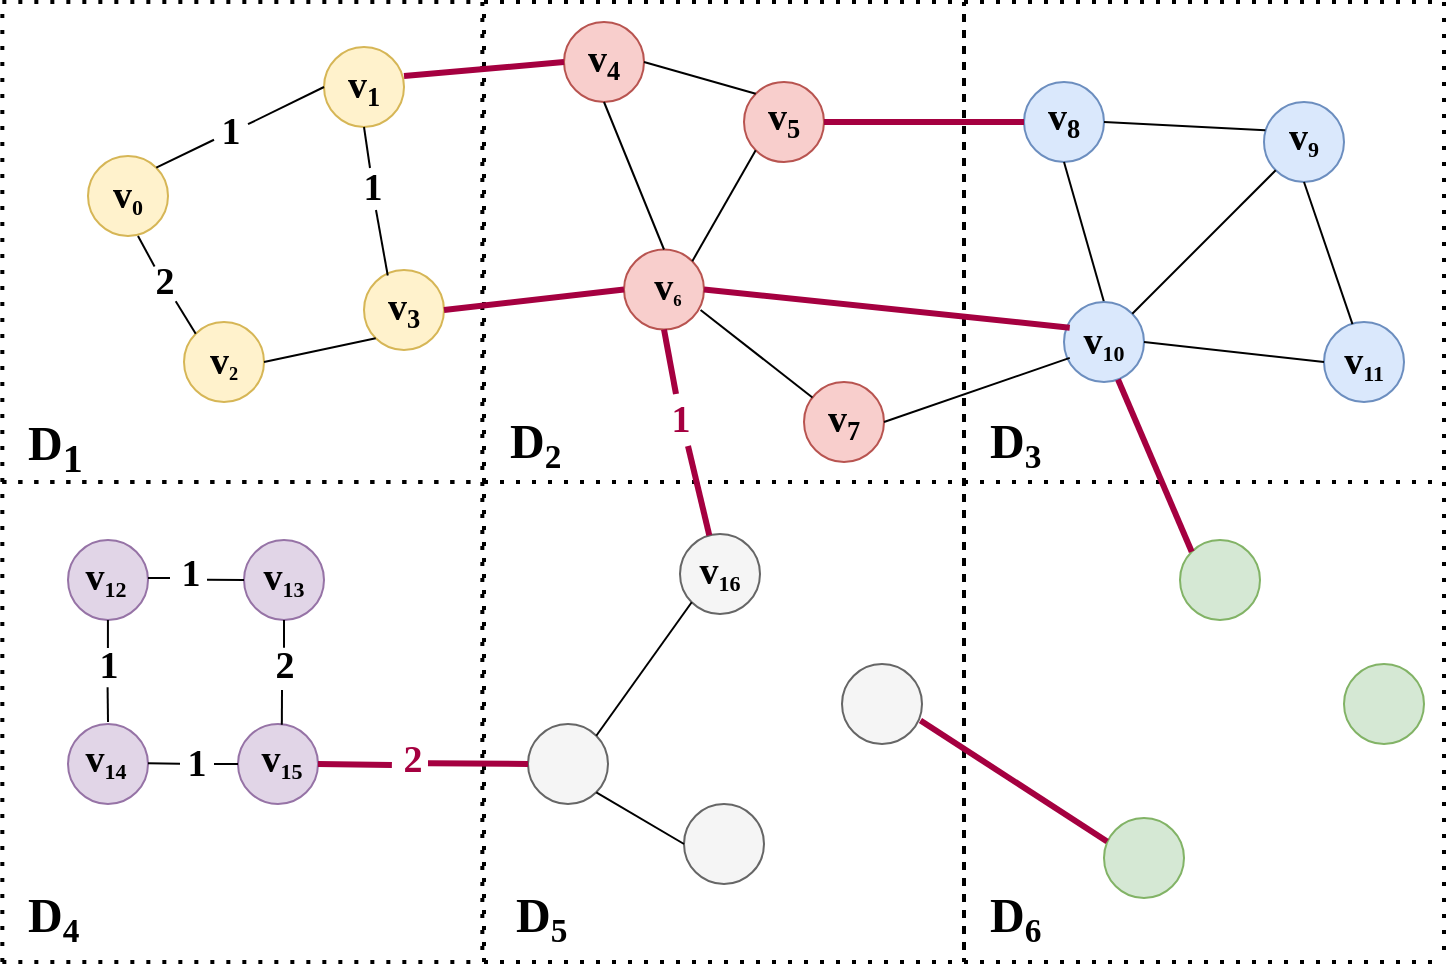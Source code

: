 <mxfile version="21.4.0" type="github">
  <diagram name="第 1 页" id="u3-Xx4rTXrdRs5JP2vSr">
    <mxGraphModel dx="1358" dy="714" grid="0" gridSize="10" guides="1" tooltips="1" connect="1" arrows="1" fold="1" page="0" pageScale="1" pageWidth="827" pageHeight="1169" math="0" shadow="0">
      <root>
        <mxCell id="0" />
        <mxCell id="1" parent="0" />
        <mxCell id="-oYCFZrdIqtFmKI61Krr-77" value="" style="ellipse;whiteSpace=wrap;html=1;aspect=fixed;fillColor=#fff2cc;strokeColor=#d6b656;" vertex="1" parent="1">
          <mxGeometry x="170" y="200" width="40" height="40" as="geometry" />
        </mxCell>
        <mxCell id="-oYCFZrdIqtFmKI61Krr-1" value="" style="endArrow=none;dashed=1;html=1;dashPattern=1 3;strokeWidth=2;rounded=0;" edge="1" parent="1">
          <mxGeometry width="50" height="50" relative="1" as="geometry">
            <mxPoint x="560" y="280" as="sourcePoint" />
            <mxPoint x="560" y="40" as="targetPoint" />
          </mxGeometry>
        </mxCell>
        <mxCell id="-oYCFZrdIqtFmKI61Krr-3" value="" style="endArrow=none;dashed=1;html=1;dashPattern=1 3;strokeWidth=2;rounded=0;" edge="1" parent="1">
          <mxGeometry width="50" height="50" relative="1" as="geometry">
            <mxPoint x="560" y="280" as="sourcePoint" />
            <mxPoint x="800" y="280" as="targetPoint" />
          </mxGeometry>
        </mxCell>
        <mxCell id="-oYCFZrdIqtFmKI61Krr-4" value="" style="endArrow=none;dashed=1;html=1;dashPattern=1 3;strokeWidth=2;rounded=0;" edge="1" parent="1">
          <mxGeometry width="50" height="50" relative="1" as="geometry">
            <mxPoint x="800" y="40" as="sourcePoint" />
            <mxPoint x="800" y="280" as="targetPoint" />
          </mxGeometry>
        </mxCell>
        <mxCell id="-oYCFZrdIqtFmKI61Krr-8" value="" style="ellipse;whiteSpace=wrap;html=1;aspect=fixed;fillColor=#dae8fc;strokeColor=#6c8ebf;" vertex="1" parent="1">
          <mxGeometry x="710" y="90" width="40" height="40" as="geometry" />
        </mxCell>
        <mxCell id="-oYCFZrdIqtFmKI61Krr-9" value="" style="ellipse;whiteSpace=wrap;html=1;aspect=fixed;fillColor=#dae8fc;strokeColor=#6c8ebf;" vertex="1" parent="1">
          <mxGeometry x="590" y="80" width="40" height="40" as="geometry" />
        </mxCell>
        <mxCell id="-oYCFZrdIqtFmKI61Krr-10" value="" style="ellipse;whiteSpace=wrap;html=1;aspect=fixed;fillColor=#dae8fc;strokeColor=#6c8ebf;" vertex="1" parent="1">
          <mxGeometry x="740" y="200" width="40" height="40" as="geometry" />
        </mxCell>
        <mxCell id="-oYCFZrdIqtFmKI61Krr-11" value="" style="endArrow=none;html=1;rounded=0;entryX=0.5;entryY=1;entryDx=0;entryDy=0;exitX=0.25;exitY=0;exitDx=0;exitDy=0;exitPerimeter=0;" edge="1" parent="1" target="-oYCFZrdIqtFmKI61Krr-9">
          <mxGeometry width="50" height="50" relative="1" as="geometry">
            <mxPoint x="630.0" y="190" as="sourcePoint" />
            <mxPoint x="590" y="240" as="targetPoint" />
          </mxGeometry>
        </mxCell>
        <mxCell id="-oYCFZrdIqtFmKI61Krr-12" value="" style="endArrow=none;html=1;rounded=0;entryX=0.017;entryY=0.354;entryDx=0;entryDy=0;entryPerimeter=0;exitX=1;exitY=0.5;exitDx=0;exitDy=0;" edge="1" parent="1" source="-oYCFZrdIqtFmKI61Krr-9" target="-oYCFZrdIqtFmKI61Krr-8">
          <mxGeometry width="50" height="50" relative="1" as="geometry">
            <mxPoint x="630" y="90" as="sourcePoint" />
            <mxPoint x="700" y="100" as="targetPoint" />
          </mxGeometry>
        </mxCell>
        <mxCell id="-oYCFZrdIqtFmKI61Krr-13" value="" style="ellipse;whiteSpace=wrap;html=1;aspect=fixed;fillColor=#f8cecc;strokeColor=#b85450;" vertex="1" parent="1">
          <mxGeometry x="360" y="50" width="40" height="40" as="geometry" />
        </mxCell>
        <mxCell id="-oYCFZrdIqtFmKI61Krr-14" value="" style="ellipse;whiteSpace=wrap;html=1;aspect=fixed;fillColor=#f8cecc;strokeColor=#b85450;" vertex="1" parent="1">
          <mxGeometry x="390" y="163.75" width="40" height="40" as="geometry" />
        </mxCell>
        <mxCell id="-oYCFZrdIqtFmKI61Krr-15" value="" style="ellipse;whiteSpace=wrap;html=1;aspect=fixed;fillColor=#f8cecc;strokeColor=#b85450;" vertex="1" parent="1">
          <mxGeometry x="450" y="80" width="40" height="40" as="geometry" />
        </mxCell>
        <mxCell id="-oYCFZrdIqtFmKI61Krr-16" value="" style="ellipse;whiteSpace=wrap;html=1;aspect=fixed;fillColor=#f8cecc;strokeColor=#b85450;" vertex="1" parent="1">
          <mxGeometry x="480" y="230" width="40" height="40" as="geometry" />
        </mxCell>
        <mxCell id="-oYCFZrdIqtFmKI61Krr-17" value="" style="ellipse;whiteSpace=wrap;html=1;aspect=fixed;fillColor=#dae8fc;strokeColor=#6c8ebf;" vertex="1" parent="1">
          <mxGeometry x="610" y="190" width="40" height="40" as="geometry" />
        </mxCell>
        <mxCell id="-oYCFZrdIqtFmKI61Krr-18" value="" style="endArrow=none;dashed=1;html=1;dashPattern=1 3;strokeWidth=2;rounded=0;" edge="1" parent="1">
          <mxGeometry width="50" height="50" relative="1" as="geometry">
            <mxPoint x="560" y="40" as="sourcePoint" />
            <mxPoint x="800" y="40" as="targetPoint" />
          </mxGeometry>
        </mxCell>
        <mxCell id="-oYCFZrdIqtFmKI61Krr-22" value="" style="endArrow=none;html=1;rounded=0;entryX=0.957;entryY=0.757;entryDx=0;entryDy=0;entryPerimeter=0;" edge="1" parent="1" source="-oYCFZrdIqtFmKI61Krr-16" target="-oYCFZrdIqtFmKI61Krr-14">
          <mxGeometry width="50" height="50" relative="1" as="geometry">
            <mxPoint x="540" y="290" as="sourcePoint" />
            <mxPoint x="610" y="220" as="targetPoint" />
          </mxGeometry>
        </mxCell>
        <mxCell id="-oYCFZrdIqtFmKI61Krr-24" value="" style="endArrow=none;html=1;rounded=0;exitX=1;exitY=0.5;exitDx=0;exitDy=0;entryX=0;entryY=0.5;entryDx=0;entryDy=0;strokeWidth=3;fillColor=#d80073;strokeColor=#A50040;" edge="1" parent="1" source="-oYCFZrdIqtFmKI61Krr-15" target="-oYCFZrdIqtFmKI61Krr-9">
          <mxGeometry width="50" height="50" relative="1" as="geometry">
            <mxPoint x="540" y="290" as="sourcePoint" />
            <mxPoint x="590" y="240" as="targetPoint" />
          </mxGeometry>
        </mxCell>
        <mxCell id="-oYCFZrdIqtFmKI61Krr-25" value="" style="endArrow=none;html=1;rounded=0;exitX=1;exitY=0;exitDx=0;exitDy=0;entryX=0;entryY=1;entryDx=0;entryDy=0;" edge="1" parent="1" source="-oYCFZrdIqtFmKI61Krr-14" target="-oYCFZrdIqtFmKI61Krr-15">
          <mxGeometry width="50" height="50" relative="1" as="geometry">
            <mxPoint x="540" y="290" as="sourcePoint" />
            <mxPoint x="590" y="240" as="targetPoint" />
          </mxGeometry>
        </mxCell>
        <mxCell id="-oYCFZrdIqtFmKI61Krr-26" value="" style="endArrow=none;html=1;rounded=0;entryX=0.5;entryY=0;entryDx=0;entryDy=0;exitX=0.5;exitY=1;exitDx=0;exitDy=0;" edge="1" parent="1" source="-oYCFZrdIqtFmKI61Krr-13" target="-oYCFZrdIqtFmKI61Krr-14">
          <mxGeometry width="50" height="50" relative="1" as="geometry">
            <mxPoint x="540" y="290" as="sourcePoint" />
            <mxPoint x="590" y="240" as="targetPoint" />
          </mxGeometry>
        </mxCell>
        <mxCell id="-oYCFZrdIqtFmKI61Krr-27" value="" style="endArrow=none;html=1;rounded=0;entryX=0;entryY=0;entryDx=0;entryDy=0;exitX=1;exitY=0.5;exitDx=0;exitDy=0;" edge="1" parent="1" source="-oYCFZrdIqtFmKI61Krr-13" target="-oYCFZrdIqtFmKI61Krr-15">
          <mxGeometry width="50" height="50" relative="1" as="geometry">
            <mxPoint x="540" y="290" as="sourcePoint" />
            <mxPoint x="590" y="240" as="targetPoint" />
          </mxGeometry>
        </mxCell>
        <mxCell id="-oYCFZrdIqtFmKI61Krr-29" value="" style="endArrow=none;html=1;rounded=0;entryX=1;entryY=0.5;entryDx=0;entryDy=0;exitX=0;exitY=0.5;exitDx=0;exitDy=0;" edge="1" parent="1" source="-oYCFZrdIqtFmKI61Krr-10" target="-oYCFZrdIqtFmKI61Krr-17">
          <mxGeometry width="50" height="50" relative="1" as="geometry">
            <mxPoint x="540" y="290" as="sourcePoint" />
            <mxPoint x="590" y="240" as="targetPoint" />
          </mxGeometry>
        </mxCell>
        <mxCell id="-oYCFZrdIqtFmKI61Krr-30" value="" style="endArrow=none;html=1;rounded=0;entryX=0.5;entryY=1;entryDx=0;entryDy=0;exitX=0.356;exitY=0.026;exitDx=0;exitDy=0;exitPerimeter=0;" edge="1" parent="1" source="-oYCFZrdIqtFmKI61Krr-10" target="-oYCFZrdIqtFmKI61Krr-8">
          <mxGeometry width="50" height="50" relative="1" as="geometry">
            <mxPoint x="540" y="290" as="sourcePoint" />
            <mxPoint x="590" y="240" as="targetPoint" />
          </mxGeometry>
        </mxCell>
        <mxCell id="-oYCFZrdIqtFmKI61Krr-31" value="" style="endArrow=none;html=1;rounded=0;entryX=0;entryY=1;entryDx=0;entryDy=0;exitX=1;exitY=0;exitDx=0;exitDy=0;" edge="1" parent="1" source="-oYCFZrdIqtFmKI61Krr-17" target="-oYCFZrdIqtFmKI61Krr-8">
          <mxGeometry width="50" height="50" relative="1" as="geometry">
            <mxPoint x="540" y="290" as="sourcePoint" />
            <mxPoint x="590" y="240" as="targetPoint" />
          </mxGeometry>
        </mxCell>
        <mxCell id="-oYCFZrdIqtFmKI61Krr-33" value="&lt;h2 style=&quot;&quot;&gt;&lt;font style=&quot;font-size: 19px;&quot;&gt;v&lt;/font&gt;&lt;font style=&quot;font-size: 15.833px;&quot;&gt;&lt;sub&gt;4&lt;/sub&gt;&lt;/font&gt;&lt;/h2&gt;" style="text;html=1;strokeColor=none;fillColor=none;align=center;verticalAlign=middle;whiteSpace=wrap;rounded=0;fontFamily=Comic Sans MS;" vertex="1" parent="1">
          <mxGeometry x="370" y="61.25" width="20" height="17.5" as="geometry" />
        </mxCell>
        <mxCell id="-oYCFZrdIqtFmKI61Krr-43" value="" style="endArrow=none;dashed=1;html=1;dashPattern=1 3;strokeWidth=2;rounded=0;" edge="1" parent="1">
          <mxGeometry width="50" height="50" relative="1" as="geometry">
            <mxPoint x="320" y="280" as="sourcePoint" />
            <mxPoint x="320" y="40" as="targetPoint" />
          </mxGeometry>
        </mxCell>
        <mxCell id="-oYCFZrdIqtFmKI61Krr-44" value="" style="endArrow=none;dashed=1;html=1;dashPattern=1 3;strokeWidth=2;rounded=0;" edge="1" parent="1">
          <mxGeometry width="50" height="50" relative="1" as="geometry">
            <mxPoint x="320" y="280" as="sourcePoint" />
            <mxPoint x="560" y="280" as="targetPoint" />
          </mxGeometry>
        </mxCell>
        <mxCell id="-oYCFZrdIqtFmKI61Krr-45" value="" style="endArrow=none;dashed=1;html=1;dashPattern=1 3;strokeWidth=2;rounded=0;" edge="1" parent="1">
          <mxGeometry width="50" height="50" relative="1" as="geometry">
            <mxPoint x="560" y="40" as="sourcePoint" />
            <mxPoint x="560" y="280" as="targetPoint" />
          </mxGeometry>
        </mxCell>
        <mxCell id="-oYCFZrdIqtFmKI61Krr-46" value="" style="endArrow=none;dashed=1;html=1;dashPattern=1 3;strokeWidth=2;rounded=0;" edge="1" parent="1">
          <mxGeometry width="50" height="50" relative="1" as="geometry">
            <mxPoint x="320" y="40" as="sourcePoint" />
            <mxPoint x="560" y="40" as="targetPoint" />
          </mxGeometry>
        </mxCell>
        <mxCell id="-oYCFZrdIqtFmKI61Krr-47" value="" style="endArrow=none;dashed=1;html=1;dashPattern=1 3;strokeWidth=2;rounded=0;" edge="1" parent="1">
          <mxGeometry width="50" height="50" relative="1" as="geometry">
            <mxPoint x="560" y="520" as="sourcePoint" />
            <mxPoint x="560" y="280" as="targetPoint" />
          </mxGeometry>
        </mxCell>
        <mxCell id="-oYCFZrdIqtFmKI61Krr-48" value="" style="endArrow=none;dashed=1;html=1;dashPattern=1 3;strokeWidth=2;rounded=0;" edge="1" parent="1">
          <mxGeometry width="50" height="50" relative="1" as="geometry">
            <mxPoint x="560" y="520" as="sourcePoint" />
            <mxPoint x="800" y="520" as="targetPoint" />
          </mxGeometry>
        </mxCell>
        <mxCell id="-oYCFZrdIqtFmKI61Krr-49" value="" style="endArrow=none;dashed=1;html=1;dashPattern=1 3;strokeWidth=2;rounded=0;" edge="1" parent="1">
          <mxGeometry width="50" height="50" relative="1" as="geometry">
            <mxPoint x="800" y="280" as="sourcePoint" />
            <mxPoint x="800" y="520" as="targetPoint" />
          </mxGeometry>
        </mxCell>
        <mxCell id="-oYCFZrdIqtFmKI61Krr-50" value="" style="endArrow=none;dashed=1;html=1;dashPattern=1 3;strokeWidth=2;rounded=0;" edge="1" parent="1">
          <mxGeometry width="50" height="50" relative="1" as="geometry">
            <mxPoint x="560" y="280" as="sourcePoint" />
            <mxPoint x="800" y="280" as="targetPoint" />
          </mxGeometry>
        </mxCell>
        <mxCell id="-oYCFZrdIqtFmKI61Krr-51" value="" style="endArrow=none;dashed=1;html=1;dashPattern=1 3;strokeWidth=2;rounded=0;" edge="1" parent="1">
          <mxGeometry width="50" height="50" relative="1" as="geometry">
            <mxPoint x="320" y="520" as="sourcePoint" />
            <mxPoint x="320" y="280" as="targetPoint" />
          </mxGeometry>
        </mxCell>
        <mxCell id="-oYCFZrdIqtFmKI61Krr-52" value="" style="endArrow=none;dashed=1;html=1;dashPattern=1 3;strokeWidth=2;rounded=0;" edge="1" parent="1">
          <mxGeometry width="50" height="50" relative="1" as="geometry">
            <mxPoint x="320" y="520" as="sourcePoint" />
            <mxPoint x="560" y="520" as="targetPoint" />
          </mxGeometry>
        </mxCell>
        <mxCell id="-oYCFZrdIqtFmKI61Krr-53" value="" style="endArrow=none;dashed=1;html=1;dashPattern=1 3;strokeWidth=2;rounded=0;" edge="1" parent="1">
          <mxGeometry width="50" height="50" relative="1" as="geometry">
            <mxPoint x="560" y="280" as="sourcePoint" />
            <mxPoint x="560" y="520" as="targetPoint" />
          </mxGeometry>
        </mxCell>
        <mxCell id="-oYCFZrdIqtFmKI61Krr-54" value="" style="endArrow=none;dashed=1;html=1;dashPattern=1 3;strokeWidth=2;rounded=0;" edge="1" parent="1">
          <mxGeometry width="50" height="50" relative="1" as="geometry">
            <mxPoint x="320" y="280" as="sourcePoint" />
            <mxPoint x="560" y="280" as="targetPoint" />
          </mxGeometry>
        </mxCell>
        <mxCell id="-oYCFZrdIqtFmKI61Krr-55" value="" style="endArrow=none;dashed=1;html=1;dashPattern=1 3;strokeWidth=2;rounded=0;" edge="1" parent="1">
          <mxGeometry width="50" height="50" relative="1" as="geometry">
            <mxPoint x="79.17" y="280" as="sourcePoint" />
            <mxPoint x="79.17" y="40" as="targetPoint" />
          </mxGeometry>
        </mxCell>
        <mxCell id="-oYCFZrdIqtFmKI61Krr-56" value="" style="endArrow=none;dashed=1;html=1;dashPattern=1 3;strokeWidth=2;rounded=0;" edge="1" parent="1">
          <mxGeometry width="50" height="50" relative="1" as="geometry">
            <mxPoint x="79.17" y="280" as="sourcePoint" />
            <mxPoint x="319.17" y="280" as="targetPoint" />
          </mxGeometry>
        </mxCell>
        <mxCell id="-oYCFZrdIqtFmKI61Krr-57" value="" style="endArrow=none;dashed=1;html=1;dashPattern=1 3;strokeWidth=2;rounded=0;" edge="1" parent="1">
          <mxGeometry width="50" height="50" relative="1" as="geometry">
            <mxPoint x="319.17" y="40" as="sourcePoint" />
            <mxPoint x="319.17" y="280" as="targetPoint" />
          </mxGeometry>
        </mxCell>
        <mxCell id="-oYCFZrdIqtFmKI61Krr-58" value="" style="endArrow=none;dashed=1;html=1;dashPattern=1 3;strokeWidth=2;rounded=0;" edge="1" parent="1">
          <mxGeometry width="50" height="50" relative="1" as="geometry">
            <mxPoint x="79.17" y="40" as="sourcePoint" />
            <mxPoint x="319.17" y="40" as="targetPoint" />
          </mxGeometry>
        </mxCell>
        <mxCell id="-oYCFZrdIqtFmKI61Krr-59" value="" style="endArrow=none;dashed=1;html=1;dashPattern=1 3;strokeWidth=2;rounded=0;" edge="1" parent="1">
          <mxGeometry width="50" height="50" relative="1" as="geometry">
            <mxPoint x="79.17" y="520" as="sourcePoint" />
            <mxPoint x="79.17" y="280" as="targetPoint" />
          </mxGeometry>
        </mxCell>
        <mxCell id="-oYCFZrdIqtFmKI61Krr-60" value="" style="endArrow=none;dashed=1;html=1;dashPattern=1 3;strokeWidth=2;rounded=0;" edge="1" parent="1">
          <mxGeometry width="50" height="50" relative="1" as="geometry">
            <mxPoint x="79.17" y="520" as="sourcePoint" />
            <mxPoint x="319.17" y="520" as="targetPoint" />
          </mxGeometry>
        </mxCell>
        <mxCell id="-oYCFZrdIqtFmKI61Krr-61" value="" style="endArrow=none;dashed=1;html=1;dashPattern=1 3;strokeWidth=2;rounded=0;" edge="1" parent="1">
          <mxGeometry width="50" height="50" relative="1" as="geometry">
            <mxPoint x="319.17" y="280" as="sourcePoint" />
            <mxPoint x="319.17" y="520" as="targetPoint" />
          </mxGeometry>
        </mxCell>
        <mxCell id="-oYCFZrdIqtFmKI61Krr-62" value="" style="endArrow=none;dashed=1;html=1;dashPattern=1 3;strokeWidth=2;rounded=0;" edge="1" parent="1">
          <mxGeometry width="50" height="50" relative="1" as="geometry">
            <mxPoint x="79.17" y="280" as="sourcePoint" />
            <mxPoint x="319.17" y="280" as="targetPoint" />
          </mxGeometry>
        </mxCell>
        <mxCell id="-oYCFZrdIqtFmKI61Krr-63" value="&lt;h2 style=&quot;&quot;&gt;&lt;font face=&quot;Comic Sans MS&quot;&gt;&lt;font style=&quot;font-size: 19px;&quot;&gt;v&lt;/font&gt;&lt;font size=&quot;1&quot; style=&quot;&quot;&gt;&lt;sub&gt;6&lt;/sub&gt;&lt;/font&gt;&lt;/font&gt;&lt;/h2&gt;" style="text;html=1;strokeColor=none;fillColor=none;align=center;verticalAlign=middle;whiteSpace=wrap;rounded=0;" vertex="1" parent="1">
          <mxGeometry x="402" y="174" width="20" height="17.5" as="geometry" />
        </mxCell>
        <mxCell id="-oYCFZrdIqtFmKI61Krr-64" value="&lt;h2 style=&quot;&quot;&gt;&lt;font face=&quot;comic sans ms&quot; style=&quot;font-size: 19px;&quot;&gt;v&lt;/font&gt;&lt;font face=&quot;comic sans ms&quot; style=&quot;font-size: 15.833px;&quot;&gt;&lt;sub&gt;7&lt;/sub&gt;&lt;/font&gt;&lt;/h2&gt;" style="text;html=1;strokeColor=none;fillColor=none;align=center;verticalAlign=middle;whiteSpace=wrap;rounded=0;" vertex="1" parent="1">
          <mxGeometry x="490" y="241.25" width="20" height="17.5" as="geometry" />
        </mxCell>
        <mxCell id="-oYCFZrdIqtFmKI61Krr-65" value="" style="ellipse;whiteSpace=wrap;html=1;aspect=fixed;fillColor=#fff2cc;strokeColor=#d6b656;" vertex="1" parent="1">
          <mxGeometry x="122" y="117" width="40" height="40" as="geometry" />
        </mxCell>
        <mxCell id="-oYCFZrdIqtFmKI61Krr-66" value="" style="ellipse;whiteSpace=wrap;html=1;aspect=fixed;fillColor=#fff2cc;strokeColor=#d6b656;" vertex="1" parent="1">
          <mxGeometry x="240" y="62.5" width="40" height="40" as="geometry" />
        </mxCell>
        <mxCell id="-oYCFZrdIqtFmKI61Krr-67" value="" style="ellipse;whiteSpace=wrap;html=1;aspect=fixed;fillColor=#fff2cc;strokeColor=#d6b656;" vertex="1" parent="1">
          <mxGeometry x="260" y="174" width="40" height="40" as="geometry" />
        </mxCell>
        <mxCell id="-oYCFZrdIqtFmKI61Krr-70" value="" style="endArrow=none;html=1;rounded=0;entryX=0.625;entryY=1;entryDx=0;entryDy=0;entryPerimeter=0;exitX=0.193;exitY=-0.016;exitDx=0;exitDy=0;exitPerimeter=0;" edge="1" parent="1" target="-oYCFZrdIqtFmKI61Krr-65" source="-oYCFZrdIqtFmKI61Krr-130">
          <mxGeometry width="50" height="50" relative="1" as="geometry">
            <mxPoint x="158" y="178" as="sourcePoint" />
            <mxPoint x="150" y="98" as="targetPoint" />
          </mxGeometry>
        </mxCell>
        <mxCell id="-oYCFZrdIqtFmKI61Krr-72" value="" style="endArrow=none;html=1;rounded=0;exitX=1;exitY=0;exitDx=0;exitDy=0;entryX=0;entryY=0.75;entryDx=0;entryDy=0;" edge="1" parent="1" source="-oYCFZrdIqtFmKI61Krr-65" target="-oYCFZrdIqtFmKI61Krr-111">
          <mxGeometry width="50" height="50" relative="1" as="geometry">
            <mxPoint x="310" y="290" as="sourcePoint" />
            <mxPoint x="179" y="112" as="targetPoint" />
          </mxGeometry>
        </mxCell>
        <mxCell id="-oYCFZrdIqtFmKI61Krr-73" value="&lt;h2 style=&quot;&quot;&gt;&lt;font face=&quot;comic sans ms&quot; style=&quot;font-size: 19px;&quot;&gt;v&lt;/font&gt;&lt;font face=&quot;comic sans ms&quot; style=&quot;font-size: 13.194px;&quot;&gt;&lt;sub&gt;0&lt;/sub&gt;&lt;/font&gt;&lt;/h2&gt;" style="text;html=1;strokeColor=none;fillColor=none;align=center;verticalAlign=middle;whiteSpace=wrap;rounded=0;" vertex="1" parent="1">
          <mxGeometry x="132" y="128.25" width="20" height="17.5" as="geometry" />
        </mxCell>
        <mxCell id="-oYCFZrdIqtFmKI61Krr-74" value="&lt;h2 style=&quot;&quot;&gt;&lt;font face=&quot;Comic Sans MS&quot;&gt;&lt;font style=&quot;font-size: 19px;&quot;&gt;v&lt;/font&gt;&lt;font style=&quot;font-size: 10.995px;&quot;&gt;&lt;sub style=&quot;&quot;&gt;2&lt;/sub&gt;&lt;/font&gt;&lt;/font&gt;&lt;/h2&gt;" style="text;html=1;strokeColor=none;fillColor=none;align=center;verticalAlign=middle;whiteSpace=wrap;rounded=0;" vertex="1" parent="1">
          <mxGeometry x="180" y="211.25" width="20" height="17.5" as="geometry" />
        </mxCell>
        <mxCell id="-oYCFZrdIqtFmKI61Krr-75" value="&lt;h2 style=&quot;&quot;&gt;&lt;font style=&quot;font-size: 19px;&quot;&gt;v&lt;/font&gt;&lt;font style=&quot;font-size: 15.833px;&quot;&gt;&lt;sub&gt;1&lt;/sub&gt;&lt;/font&gt;&lt;/h2&gt;" style="text;html=1;strokeColor=none;fillColor=none;align=center;verticalAlign=middle;whiteSpace=wrap;rounded=0;fontFamily=Comic Sans MS;" vertex="1" parent="1">
          <mxGeometry x="250" y="73.75" width="20" height="17.5" as="geometry" />
        </mxCell>
        <mxCell id="-oYCFZrdIqtFmKI61Krr-79" value="&lt;h1&gt;&lt;font face=&quot;Comic Sans MS&quot;&gt;D&lt;sub&gt;1&lt;/sub&gt;&lt;/font&gt;&lt;/h1&gt;&lt;p&gt;&lt;br&gt;&lt;/p&gt;" style="text;html=1;strokeColor=none;fillColor=none;spacing=5;spacingTop=-20;whiteSpace=wrap;overflow=hidden;rounded=0;" vertex="1" parent="1">
          <mxGeometry x="87" y="241.25" width="49" height="44" as="geometry" />
        </mxCell>
        <mxCell id="-oYCFZrdIqtFmKI61Krr-80" value="&lt;h1&gt;&lt;font face=&quot;Comic Sans MS&quot;&gt;D&lt;span style=&quot;font-size: 20px;&quot;&gt;&lt;sub&gt;2&lt;/sub&gt;&lt;/span&gt;&lt;/font&gt;&lt;/h1&gt;&lt;p&gt;&lt;br&gt;&lt;/p&gt;" style="text;html=1;strokeColor=none;fillColor=none;spacing=5;spacingTop=-20;whiteSpace=wrap;overflow=hidden;rounded=0;" vertex="1" parent="1">
          <mxGeometry x="328" y="240" width="49" height="44" as="geometry" />
        </mxCell>
        <mxCell id="-oYCFZrdIqtFmKI61Krr-81" value="&lt;h1&gt;&lt;font face=&quot;Comic Sans MS&quot;&gt;D&lt;span style=&quot;font-size: 20px;&quot;&gt;&lt;sub&gt;3&lt;/sub&gt;&lt;/span&gt;&lt;/font&gt;&lt;/h1&gt;&lt;p&gt;&lt;br&gt;&lt;/p&gt;" style="text;html=1;strokeColor=none;fillColor=none;spacing=5;spacingTop=-20;whiteSpace=wrap;overflow=hidden;rounded=0;" vertex="1" parent="1">
          <mxGeometry x="568" y="240" width="49" height="44" as="geometry" />
        </mxCell>
        <mxCell id="-oYCFZrdIqtFmKI61Krr-82" value="&lt;h1&gt;&lt;font face=&quot;Comic Sans MS&quot;&gt;D&lt;span style=&quot;font-size: 20px;&quot;&gt;&lt;sub&gt;4&lt;/sub&gt;&lt;/span&gt;&lt;/font&gt;&lt;/h1&gt;&lt;p&gt;&lt;br&gt;&lt;/p&gt;" style="text;html=1;strokeColor=none;fillColor=none;spacing=5;spacingTop=-20;whiteSpace=wrap;overflow=hidden;rounded=0;" vertex="1" parent="1">
          <mxGeometry x="87" y="477" width="49" height="44" as="geometry" />
        </mxCell>
        <mxCell id="-oYCFZrdIqtFmKI61Krr-83" value="&lt;h1&gt;&lt;font face=&quot;Comic Sans MS&quot;&gt;D&lt;span style=&quot;font-size: 20px;&quot;&gt;&lt;sub&gt;5&lt;/sub&gt;&lt;/span&gt;&lt;/font&gt;&lt;/h1&gt;&lt;p&gt;&lt;br&gt;&lt;/p&gt;" style="text;html=1;strokeColor=none;fillColor=none;spacing=5;spacingTop=-20;whiteSpace=wrap;overflow=hidden;rounded=0;" vertex="1" parent="1">
          <mxGeometry x="331" y="477" width="49" height="44" as="geometry" />
        </mxCell>
        <mxCell id="-oYCFZrdIqtFmKI61Krr-84" value="&lt;h1&gt;&lt;font face=&quot;Comic Sans MS&quot;&gt;D&lt;span style=&quot;font-size: 20px;&quot;&gt;&lt;sub&gt;6&lt;/sub&gt;&lt;/span&gt;&lt;/font&gt;&lt;/h1&gt;&lt;p&gt;&lt;br&gt;&lt;/p&gt;" style="text;html=1;strokeColor=none;fillColor=none;spacing=5;spacingTop=-20;whiteSpace=wrap;overflow=hidden;rounded=0;" vertex="1" parent="1">
          <mxGeometry x="568" y="477" width="49" height="44" as="geometry" />
        </mxCell>
        <mxCell id="-oYCFZrdIqtFmKI61Krr-88" value="" style="endArrow=none;html=1;rounded=0;exitX=1;exitY=0.5;exitDx=0;exitDy=0;entryX=0.072;entryY=0.321;entryDx=0;entryDy=0;strokeWidth=3;fillColor=#d80073;strokeColor=#A50040;entryPerimeter=0;" edge="1" parent="1" source="-oYCFZrdIqtFmKI61Krr-14" target="-oYCFZrdIqtFmKI61Krr-17">
          <mxGeometry width="50" height="50" relative="1" as="geometry">
            <mxPoint x="459" y="178.75" as="sourcePoint" />
            <mxPoint x="559" y="178.75" as="targetPoint" />
          </mxGeometry>
        </mxCell>
        <mxCell id="-oYCFZrdIqtFmKI61Krr-90" value="" style="endArrow=none;html=1;rounded=0;exitX=1;exitY=0.5;exitDx=0;exitDy=0;entryX=0;entryY=0.5;entryDx=0;entryDy=0;strokeWidth=3;fillColor=#d80073;strokeColor=#A50040;" edge="1" parent="1" target="-oYCFZrdIqtFmKI61Krr-13">
          <mxGeometry width="50" height="50" relative="1" as="geometry">
            <mxPoint x="280" y="77" as="sourcePoint" />
            <mxPoint x="513" y="110" as="targetPoint" />
          </mxGeometry>
        </mxCell>
        <mxCell id="-oYCFZrdIqtFmKI61Krr-91" value="" style="endArrow=none;html=1;rounded=0;exitX=1;exitY=0.5;exitDx=0;exitDy=0;entryX=0;entryY=0.5;entryDx=0;entryDy=0;strokeWidth=3;fillColor=#d80073;strokeColor=#A50040;" edge="1" parent="1" source="-oYCFZrdIqtFmKI61Krr-67" target="-oYCFZrdIqtFmKI61Krr-14">
          <mxGeometry width="50" height="50" relative="1" as="geometry">
            <mxPoint x="290" y="241.25" as="sourcePoint" />
            <mxPoint x="523" y="274.25" as="targetPoint" />
          </mxGeometry>
        </mxCell>
        <mxCell id="-oYCFZrdIqtFmKI61Krr-93" value="" style="endArrow=none;html=1;rounded=0;entryX=0.5;entryY=1;entryDx=0;entryDy=0;" edge="1" parent="1" target="-oYCFZrdIqtFmKI61Krr-66">
          <mxGeometry width="50" height="50" relative="1" as="geometry">
            <mxPoint x="263" y="123" as="sourcePoint" />
            <mxPoint x="256" y="78" as="targetPoint" />
          </mxGeometry>
        </mxCell>
        <mxCell id="-oYCFZrdIqtFmKI61Krr-95" value="&lt;h2 style=&quot;&quot;&gt;&lt;font face=&quot;Comic Sans MS&quot;&gt;&lt;font style=&quot;font-size: 19px;&quot;&gt;v&lt;/font&gt;&lt;font style=&quot;font-size: 15.833px;&quot;&gt;&lt;sub style=&quot;&quot;&gt;3&lt;/sub&gt;&lt;/font&gt;&lt;/font&gt;&lt;/h2&gt;" style="text;html=1;strokeColor=none;fillColor=none;align=center;verticalAlign=middle;whiteSpace=wrap;rounded=0;" vertex="1" parent="1">
          <mxGeometry x="277" y="189.63" width="6" height="8.75" as="geometry" />
        </mxCell>
        <mxCell id="-oYCFZrdIqtFmKI61Krr-96" value="" style="endArrow=none;html=1;rounded=0;entryX=0;entryY=1;entryDx=0;entryDy=0;exitX=1;exitY=0.5;exitDx=0;exitDy=0;" edge="1" parent="1" source="-oYCFZrdIqtFmKI61Krr-77" target="-oYCFZrdIqtFmKI61Krr-67">
          <mxGeometry width="50" height="50" relative="1" as="geometry">
            <mxPoint x="222" y="241.25" as="sourcePoint" />
            <mxPoint x="316" y="197.25" as="targetPoint" />
          </mxGeometry>
        </mxCell>
        <mxCell id="-oYCFZrdIqtFmKI61Krr-97" value="&lt;h2 style=&quot;&quot;&gt;&lt;font style=&quot;font-size: 19px;&quot;&gt;v&lt;/font&gt;&lt;font style=&quot;font-size: 15.833px;&quot;&gt;&lt;sub&gt;5&lt;/sub&gt;&lt;/font&gt;&lt;/h2&gt;" style="text;html=1;strokeColor=none;fillColor=none;align=center;verticalAlign=middle;whiteSpace=wrap;rounded=0;fontFamily=Comic Sans MS;" vertex="1" parent="1">
          <mxGeometry x="460" y="90" width="20" height="17.5" as="geometry" />
        </mxCell>
        <mxCell id="-oYCFZrdIqtFmKI61Krr-98" value="" style="ellipse;whiteSpace=wrap;html=1;aspect=fixed;fillColor=#e1d5e7;strokeColor=#9673a6;" vertex="1" parent="1">
          <mxGeometry x="200" y="309" width="40" height="40" as="geometry" />
        </mxCell>
        <mxCell id="-oYCFZrdIqtFmKI61Krr-99" value="" style="ellipse;whiteSpace=wrap;html=1;aspect=fixed;fillColor=#e1d5e7;strokeColor=#9673a6;" vertex="1" parent="1">
          <mxGeometry x="112" y="309" width="40" height="40" as="geometry" />
        </mxCell>
        <mxCell id="-oYCFZrdIqtFmKI61Krr-100" value="" style="ellipse;whiteSpace=wrap;html=1;aspect=fixed;fillColor=#e1d5e7;strokeColor=#9673a6;" vertex="1" parent="1">
          <mxGeometry x="197" y="401" width="40" height="40" as="geometry" />
        </mxCell>
        <mxCell id="-oYCFZrdIqtFmKI61Krr-101" value="" style="ellipse;whiteSpace=wrap;html=1;aspect=fixed;fillColor=#e1d5e7;strokeColor=#9673a6;" vertex="1" parent="1">
          <mxGeometry x="112" y="401" width="40" height="40" as="geometry" />
        </mxCell>
        <mxCell id="-oYCFZrdIqtFmKI61Krr-105" value="" style="ellipse;whiteSpace=wrap;html=1;aspect=fixed;fillColor=#f5f5f5;strokeColor=#666666;fontColor=#333333;" vertex="1" parent="1">
          <mxGeometry x="499" y="371" width="40" height="40" as="geometry" />
        </mxCell>
        <mxCell id="-oYCFZrdIqtFmKI61Krr-106" value="" style="ellipse;whiteSpace=wrap;html=1;aspect=fixed;fillColor=#f5f5f5;strokeColor=#666666;fontColor=#333333;" vertex="1" parent="1">
          <mxGeometry x="418" y="306" width="40" height="40" as="geometry" />
        </mxCell>
        <mxCell id="-oYCFZrdIqtFmKI61Krr-107" value="" style="ellipse;whiteSpace=wrap;html=1;aspect=fixed;fillColor=#f5f5f5;strokeColor=#666666;fontColor=#333333;" vertex="1" parent="1">
          <mxGeometry x="420" y="441" width="40" height="40" as="geometry" />
        </mxCell>
        <mxCell id="-oYCFZrdIqtFmKI61Krr-108" value="" style="ellipse;whiteSpace=wrap;html=1;aspect=fixed;fillColor=#f5f5f5;strokeColor=#666666;fontColor=#333333;" vertex="1" parent="1">
          <mxGeometry x="342" y="401" width="40" height="40" as="geometry" />
        </mxCell>
        <mxCell id="-oYCFZrdIqtFmKI61Krr-110" value="" style="endArrow=none;html=1;rounded=0;strokeWidth=3;fillColor=#d80073;strokeColor=#A50040;entryX=0.5;entryY=1;entryDx=0;entryDy=0;" edge="1" parent="1" target="-oYCFZrdIqtFmKI61Krr-14">
          <mxGeometry width="50" height="50" relative="1" as="geometry">
            <mxPoint x="416" y="236" as="sourcePoint" />
            <mxPoint x="399" y="220" as="targetPoint" />
          </mxGeometry>
        </mxCell>
        <mxCell id="-oYCFZrdIqtFmKI61Krr-111" value="&lt;font size=&quot;1&quot; face=&quot;Comic Sans MS&quot;&gt;&lt;b style=&quot;font-size: 19px;&quot;&gt;1&lt;/b&gt;&lt;/font&gt;" style="text;html=1;strokeColor=none;fillColor=none;align=center;verticalAlign=middle;whiteSpace=wrap;rounded=0;" vertex="1" parent="1">
          <mxGeometry x="185" y="98" width="17" height="14.5" as="geometry" />
        </mxCell>
        <mxCell id="-oYCFZrdIqtFmKI61Krr-112" value="" style="endArrow=none;html=1;rounded=0;entryX=0;entryY=0.5;entryDx=0;entryDy=0;" edge="1" parent="1" source="-oYCFZrdIqtFmKI61Krr-111" target="-oYCFZrdIqtFmKI61Krr-66">
          <mxGeometry width="50" height="50" relative="1" as="geometry">
            <mxPoint x="200.5" y="105" as="sourcePoint" />
            <mxPoint x="233.5" y="90" as="targetPoint" />
          </mxGeometry>
        </mxCell>
        <mxCell id="-oYCFZrdIqtFmKI61Krr-113" value="" style="ellipse;whiteSpace=wrap;html=1;aspect=fixed;fillColor=#d5e8d4;strokeColor=#82b366;" vertex="1" parent="1">
          <mxGeometry x="750" y="371" width="40" height="40" as="geometry" />
        </mxCell>
        <mxCell id="-oYCFZrdIqtFmKI61Krr-114" value="" style="ellipse;whiteSpace=wrap;html=1;aspect=fixed;fillColor=#d5e8d4;strokeColor=#82b366;" vertex="1" parent="1">
          <mxGeometry x="668" y="309" width="40" height="40" as="geometry" />
        </mxCell>
        <mxCell id="-oYCFZrdIqtFmKI61Krr-115" value="" style="ellipse;whiteSpace=wrap;html=1;aspect=fixed;fillColor=#d5e8d4;strokeColor=#82b366;" vertex="1" parent="1">
          <mxGeometry x="630" y="448" width="40" height="40" as="geometry" />
        </mxCell>
        <mxCell id="-oYCFZrdIqtFmKI61Krr-119" value="" style="endArrow=none;html=1;rounded=0;entryX=0.072;entryY=0.699;entryDx=0;entryDy=0;entryPerimeter=0;exitX=1;exitY=0.5;exitDx=0;exitDy=0;" edge="1" parent="1" source="-oYCFZrdIqtFmKI61Krr-16" target="-oYCFZrdIqtFmKI61Krr-17">
          <mxGeometry width="50" height="50" relative="1" as="geometry">
            <mxPoint x="515" y="247" as="sourcePoint" />
            <mxPoint x="441" y="201" as="targetPoint" />
          </mxGeometry>
        </mxCell>
        <mxCell id="-oYCFZrdIqtFmKI61Krr-121" value="" style="endArrow=none;html=1;rounded=0;exitX=1;exitY=0.5;exitDx=0;exitDy=0;strokeWidth=3;fillColor=#d80073;strokeColor=#A50040;entryX=0.041;entryY=0.625;entryDx=0;entryDy=0;entryPerimeter=0;" edge="1" parent="1" source="-oYCFZrdIqtFmKI61Krr-100" target="-oYCFZrdIqtFmKI61Krr-153">
          <mxGeometry width="50" height="50" relative="1" as="geometry">
            <mxPoint x="304" y="218" as="sourcePoint" />
            <mxPoint x="276" y="421" as="targetPoint" />
          </mxGeometry>
        </mxCell>
        <mxCell id="-oYCFZrdIqtFmKI61Krr-122" value="" style="endArrow=none;html=1;rounded=0;entryX=1;entryY=1;entryDx=0;entryDy=0;exitX=0;exitY=0.5;exitDx=0;exitDy=0;" edge="1" parent="1" source="-oYCFZrdIqtFmKI61Krr-107" target="-oYCFZrdIqtFmKI61Krr-108">
          <mxGeometry width="50" height="50" relative="1" as="geometry">
            <mxPoint x="407" y="479" as="sourcePoint" />
            <mxPoint x="317" y="469" as="targetPoint" />
          </mxGeometry>
        </mxCell>
        <mxCell id="-oYCFZrdIqtFmKI61Krr-123" value="" style="endArrow=none;html=1;rounded=0;entryX=1;entryY=0.5;entryDx=0;entryDy=0;" edge="1" parent="1">
          <mxGeometry width="50" height="50" relative="1" as="geometry">
            <mxPoint x="163" y="328" as="sourcePoint" />
            <mxPoint x="152" y="328" as="targetPoint" />
          </mxGeometry>
        </mxCell>
        <mxCell id="-oYCFZrdIqtFmKI61Krr-124" value="" style="endArrow=none;html=1;rounded=0;entryX=0;entryY=1;entryDx=0;entryDy=0;exitX=1;exitY=0;exitDx=0;exitDy=0;" edge="1" parent="1" source="-oYCFZrdIqtFmKI61Krr-108" target="-oYCFZrdIqtFmKI61Krr-106">
          <mxGeometry width="50" height="50" relative="1" as="geometry">
            <mxPoint x="430" y="471" as="sourcePoint" />
            <mxPoint x="386" y="445" as="targetPoint" />
          </mxGeometry>
        </mxCell>
        <mxCell id="-oYCFZrdIqtFmKI61Krr-130" value="&lt;font size=&quot;1&quot; face=&quot;Comic Sans MS&quot;&gt;&lt;b style=&quot;font-size: 19px;&quot;&gt;2&lt;/b&gt;&lt;/font&gt;" style="text;html=1;strokeColor=none;fillColor=none;align=center;verticalAlign=middle;whiteSpace=wrap;rounded=0;" vertex="1" parent="1">
          <mxGeometry x="152" y="172.5" width="17" height="14.5" as="geometry" />
        </mxCell>
        <mxCell id="-oYCFZrdIqtFmKI61Krr-131" value="" style="endArrow=none;html=1;rounded=0;exitX=0.815;exitY=1.183;exitDx=0;exitDy=0;entryX=0;entryY=0;entryDx=0;entryDy=0;exitPerimeter=0;" edge="1" parent="1" source="-oYCFZrdIqtFmKI61Krr-130" target="-oYCFZrdIqtFmKI61Krr-77">
          <mxGeometry width="50" height="50" relative="1" as="geometry">
            <mxPoint x="212" y="111" as="sourcePoint" />
            <mxPoint x="192" y="187" as="targetPoint" />
          </mxGeometry>
        </mxCell>
        <mxCell id="-oYCFZrdIqtFmKI61Krr-136" value="" style="endArrow=none;html=1;rounded=0;entryX=0.5;entryY=1;entryDx=0;entryDy=0;exitX=0.499;exitY=-0.146;exitDx=0;exitDy=0;exitPerimeter=0;" edge="1" parent="1" source="-oYCFZrdIqtFmKI61Krr-138" target="-oYCFZrdIqtFmKI61Krr-98">
          <mxGeometry width="50" height="50" relative="1" as="geometry">
            <mxPoint x="220" y="365" as="sourcePoint" />
            <mxPoint x="237" y="362" as="targetPoint" />
          </mxGeometry>
        </mxCell>
        <mxCell id="-oYCFZrdIqtFmKI61Krr-138" value="&lt;font size=&quot;1&quot; face=&quot;Comic Sans MS&quot;&gt;&lt;b style=&quot;font-size: 19px;&quot;&gt;2&lt;/b&gt;&lt;/font&gt;" style="text;html=1;strokeColor=none;fillColor=none;align=center;verticalAlign=middle;whiteSpace=wrap;rounded=0;" vertex="1" parent="1">
          <mxGeometry x="211.5" y="365" width="17" height="14.5" as="geometry" />
        </mxCell>
        <mxCell id="-oYCFZrdIqtFmKI61Krr-140" value="" style="endArrow=none;html=1;rounded=0;exitX=0.548;exitY=0.01;exitDx=0;exitDy=0;exitPerimeter=0;" edge="1" parent="1" source="-oYCFZrdIqtFmKI61Krr-100">
          <mxGeometry width="50" height="50" relative="1" as="geometry">
            <mxPoint x="220" y="402" as="sourcePoint" />
            <mxPoint x="219" y="384" as="targetPoint" />
          </mxGeometry>
        </mxCell>
        <mxCell id="-oYCFZrdIqtFmKI61Krr-141" value="&lt;font size=&quot;1&quot; face=&quot;Comic Sans MS&quot;&gt;&lt;b style=&quot;font-size: 19px;&quot;&gt;1&lt;/b&gt;&lt;/font&gt;" style="text;html=1;strokeColor=none;fillColor=none;align=center;verticalAlign=middle;whiteSpace=wrap;rounded=0;" vertex="1" parent="1">
          <mxGeometry x="165" y="318.75" width="17" height="14.5" as="geometry" />
        </mxCell>
        <mxCell id="-oYCFZrdIqtFmKI61Krr-146" value="" style="endArrow=none;html=1;rounded=0;entryX=1;entryY=0.5;entryDx=0;entryDy=0;" edge="1" parent="1" source="-oYCFZrdIqtFmKI61Krr-144">
          <mxGeometry width="50" height="50" relative="1" as="geometry">
            <mxPoint x="174" y="420.58" as="sourcePoint" />
            <mxPoint x="152" y="420.58" as="targetPoint" />
          </mxGeometry>
        </mxCell>
        <mxCell id="-oYCFZrdIqtFmKI61Krr-147" value="" style="endArrow=none;html=1;rounded=0;entryX=1;entryY=0.5;entryDx=0;entryDy=0;exitX=0;exitY=0.5;exitDx=0;exitDy=0;" edge="1" parent="1" source="-oYCFZrdIqtFmKI61Krr-100" target="-oYCFZrdIqtFmKI61Krr-144">
          <mxGeometry width="50" height="50" relative="1" as="geometry">
            <mxPoint x="174" y="420.58" as="sourcePoint" />
            <mxPoint x="152" y="420.58" as="targetPoint" />
          </mxGeometry>
        </mxCell>
        <mxCell id="-oYCFZrdIqtFmKI61Krr-144" value="&lt;font size=&quot;1&quot; face=&quot;Comic Sans MS&quot;&gt;&lt;b style=&quot;font-size: 19px;&quot;&gt;1&lt;/b&gt;&lt;/font&gt;" style="text;html=1;strokeColor=none;fillColor=none;align=center;verticalAlign=middle;whiteSpace=wrap;rounded=0;" vertex="1" parent="1">
          <mxGeometry x="168" y="413.75" width="17" height="14.5" as="geometry" />
        </mxCell>
        <mxCell id="-oYCFZrdIqtFmKI61Krr-149" value="&lt;h2 style=&quot;&quot;&gt;&lt;font style=&quot;font-size: 19px;&quot;&gt;v&lt;/font&gt;&lt;font style=&quot;font-size: 15.833px;&quot;&gt;&lt;sub&gt;8&lt;/sub&gt;&lt;/font&gt;&lt;/h2&gt;" style="text;html=1;strokeColor=none;fillColor=none;align=center;verticalAlign=middle;whiteSpace=wrap;rounded=0;fontFamily=Comic Sans MS;" vertex="1" parent="1">
          <mxGeometry x="600" y="90" width="20" height="17.5" as="geometry" />
        </mxCell>
        <mxCell id="-oYCFZrdIqtFmKI61Krr-150" value="&lt;h2 style=&quot;&quot;&gt;&lt;font style=&quot;font-size: 19px;&quot;&gt;v&lt;/font&gt;&lt;font style=&quot;font-size: 13.194px;&quot;&gt;&lt;sub&gt;9&lt;/sub&gt;&lt;/font&gt;&lt;/h2&gt;" style="text;html=1;strokeColor=none;fillColor=none;align=center;verticalAlign=middle;whiteSpace=wrap;rounded=0;fontFamily=Comic Sans MS;" vertex="1" parent="1">
          <mxGeometry x="720" y="99.5" width="20" height="17.5" as="geometry" />
        </mxCell>
        <mxCell id="-oYCFZrdIqtFmKI61Krr-151" value="&lt;h2 style=&quot;&quot;&gt;&lt;font style=&quot;font-size: 19px;&quot;&gt;v&lt;/font&gt;&lt;font style=&quot;font-size: 13.194px;&quot;&gt;&lt;sub&gt;10&lt;/sub&gt;&lt;/font&gt;&lt;/h2&gt;" style="text;html=1;strokeColor=none;fillColor=none;align=center;verticalAlign=middle;whiteSpace=wrap;rounded=0;fontFamily=Comic Sans MS;" vertex="1" parent="1">
          <mxGeometry x="620" y="201.25" width="20" height="17.5" as="geometry" />
        </mxCell>
        <mxCell id="-oYCFZrdIqtFmKI61Krr-152" value="&lt;h2 style=&quot;&quot;&gt;&lt;font style=&quot;font-size: 19px;&quot;&gt;v&lt;/font&gt;&lt;font style=&quot;font-size: 13.194px;&quot;&gt;&lt;sub&gt;11&lt;/sub&gt;&lt;/font&gt;&lt;/h2&gt;" style="text;html=1;strokeColor=none;fillColor=none;align=center;verticalAlign=middle;whiteSpace=wrap;rounded=0;fontFamily=Comic Sans MS;" vertex="1" parent="1">
          <mxGeometry x="750" y="211.25" width="20" height="17.5" as="geometry" />
        </mxCell>
        <mxCell id="-oYCFZrdIqtFmKI61Krr-153" value="&lt;font color=&quot;#a50040&quot; style=&quot;font-size: 19px;&quot; face=&quot;Comic Sans MS&quot;&gt;&lt;b&gt;2&lt;/b&gt;&lt;/font&gt;" style="text;html=1;strokeColor=none;fillColor=none;align=center;verticalAlign=middle;whiteSpace=wrap;rounded=0;" vertex="1" parent="1">
          <mxGeometry x="273" y="410.25" width="23" height="18" as="geometry" />
        </mxCell>
        <mxCell id="-oYCFZrdIqtFmKI61Krr-156" value="" style="endArrow=none;html=1;rounded=0;exitX=1;exitY=0.5;exitDx=0;exitDy=0;strokeWidth=3;fillColor=#d80073;strokeColor=#A50040;entryX=0;entryY=0.5;entryDx=0;entryDy=0;" edge="1" parent="1" target="-oYCFZrdIqtFmKI61Krr-108">
          <mxGeometry width="50" height="50" relative="1" as="geometry">
            <mxPoint x="292" y="420.58" as="sourcePoint" />
            <mxPoint x="331" y="420.58" as="targetPoint" />
          </mxGeometry>
        </mxCell>
        <mxCell id="-oYCFZrdIqtFmKI61Krr-157" value="" style="endArrow=none;html=1;rounded=0;strokeWidth=3;fillColor=#d80073;strokeColor=#A50040;exitX=0.039;exitY=0.293;exitDx=0;exitDy=0;exitPerimeter=0;entryX=0.981;entryY=0.707;entryDx=0;entryDy=0;entryPerimeter=0;" edge="1" parent="1" source="-oYCFZrdIqtFmKI61Krr-115" target="-oYCFZrdIqtFmKI61Krr-105">
          <mxGeometry width="50" height="50" relative="1" as="geometry">
            <mxPoint x="442" y="316" as="sourcePoint" />
            <mxPoint x="420" y="214" as="targetPoint" />
          </mxGeometry>
        </mxCell>
        <mxCell id="-oYCFZrdIqtFmKI61Krr-158" value="" style="endArrow=none;html=1;rounded=0;strokeWidth=3;fillColor=#d80073;strokeColor=#A50040;exitX=0;exitY=0;exitDx=0;exitDy=0;entryX=0.5;entryY=1;entryDx=0;entryDy=0;" edge="1" parent="1" source="-oYCFZrdIqtFmKI61Krr-114">
          <mxGeometry width="50" height="50" relative="1" as="geometry">
            <mxPoint x="659" y="330.75" as="sourcePoint" />
            <mxPoint x="637" y="228.75" as="targetPoint" />
          </mxGeometry>
        </mxCell>
        <mxCell id="-oYCFZrdIqtFmKI61Krr-161" value="" style="endArrow=none;html=1;rounded=0;entryX=0.488;entryY=1.218;entryDx=0;entryDy=0;entryPerimeter=0;" edge="1" parent="1" target="-oYCFZrdIqtFmKI61Krr-163">
          <mxGeometry width="50" height="50" relative="1" as="geometry">
            <mxPoint x="132" y="400" as="sourcePoint" />
            <mxPoint x="131" y="386" as="targetPoint" />
          </mxGeometry>
        </mxCell>
        <mxCell id="-oYCFZrdIqtFmKI61Krr-162" value="" style="endArrow=none;html=1;rounded=0;entryX=0.97;entryY=0.694;entryDx=0;entryDy=0;entryPerimeter=0;" edge="1" parent="1" target="-oYCFZrdIqtFmKI61Krr-141">
          <mxGeometry width="50" height="50" relative="1" as="geometry">
            <mxPoint x="200" y="328.96" as="sourcePoint" />
            <mxPoint x="189" y="328.96" as="targetPoint" />
          </mxGeometry>
        </mxCell>
        <mxCell id="-oYCFZrdIqtFmKI61Krr-163" value="&lt;font size=&quot;1&quot; face=&quot;Comic Sans MS&quot;&gt;&lt;b style=&quot;font-size: 19px;&quot;&gt;1&lt;/b&gt;&lt;/font&gt;" style="text;html=1;strokeColor=none;fillColor=none;align=center;verticalAlign=middle;whiteSpace=wrap;rounded=0;" vertex="1" parent="1">
          <mxGeometry x="123.5" y="365" width="17" height="14.5" as="geometry" />
        </mxCell>
        <mxCell id="-oYCFZrdIqtFmKI61Krr-164" value="" style="endArrow=none;html=1;rounded=0;entryX=0.5;entryY=1;entryDx=0;entryDy=0;exitX=0.499;exitY=-0.146;exitDx=0;exitDy=0;exitPerimeter=0;" edge="1" parent="1">
          <mxGeometry width="50" height="50" relative="1" as="geometry">
            <mxPoint x="131.96" y="363" as="sourcePoint" />
            <mxPoint x="131.96" y="349" as="targetPoint" />
          </mxGeometry>
        </mxCell>
        <mxCell id="-oYCFZrdIqtFmKI61Krr-166" value="&lt;h2 style=&quot;&quot;&gt;&lt;font style=&quot;font-size: 19px;&quot;&gt;v&lt;/font&gt;&lt;font style=&quot;font-size: 13.194px;&quot;&gt;&lt;sub&gt;12&lt;/sub&gt;&lt;/font&gt;&lt;/h2&gt;" style="text;html=1;strokeColor=none;fillColor=none;align=center;verticalAlign=middle;whiteSpace=wrap;rounded=0;fontFamily=Comic Sans MS;" vertex="1" parent="1">
          <mxGeometry x="120.5" y="318.75" width="20" height="17.5" as="geometry" />
        </mxCell>
        <mxCell id="-oYCFZrdIqtFmKI61Krr-169" value="&lt;h2 style=&quot;&quot;&gt;&lt;font style=&quot;font-size: 19px;&quot;&gt;v&lt;/font&gt;&lt;font style=&quot;font-size: 13.194px;&quot;&gt;&lt;sub&gt;13&lt;/sub&gt;&lt;/font&gt;&lt;/h2&gt;" style="text;html=1;strokeColor=none;fillColor=none;align=center;verticalAlign=middle;whiteSpace=wrap;rounded=0;fontFamily=Comic Sans MS;" vertex="1" parent="1">
          <mxGeometry x="210" y="318.75" width="20" height="17.5" as="geometry" />
        </mxCell>
        <mxCell id="-oYCFZrdIqtFmKI61Krr-171" value="&lt;h2 style=&quot;&quot;&gt;&lt;font style=&quot;font-size: 19px;&quot;&gt;v&lt;/font&gt;&lt;font style=&quot;font-size: 13.194px;&quot;&gt;&lt;sub&gt;14&lt;/sub&gt;&lt;/font&gt;&lt;/h2&gt;" style="text;html=1;strokeColor=none;fillColor=none;align=center;verticalAlign=middle;whiteSpace=wrap;rounded=0;fontFamily=Comic Sans MS;" vertex="1" parent="1">
          <mxGeometry x="120.5" y="410.5" width="20" height="17.5" as="geometry" />
        </mxCell>
        <mxCell id="-oYCFZrdIqtFmKI61Krr-172" value="&lt;h2 style=&quot;&quot;&gt;&lt;font style=&quot;font-size: 19px;&quot;&gt;v&lt;/font&gt;&lt;font style=&quot;font-size: 13.194px;&quot;&gt;&lt;sub&gt;15&lt;/sub&gt;&lt;/font&gt;&lt;/h2&gt;" style="text;html=1;strokeColor=none;fillColor=none;align=center;verticalAlign=middle;whiteSpace=wrap;rounded=0;fontFamily=Comic Sans MS;" vertex="1" parent="1">
          <mxGeometry x="208.5" y="410.25" width="20" height="17.5" as="geometry" />
        </mxCell>
        <mxCell id="-oYCFZrdIqtFmKI61Krr-173" value="&lt;h2 style=&quot;&quot;&gt;&lt;font style=&quot;font-size: 19px;&quot;&gt;v&lt;/font&gt;&lt;font style=&quot;font-size: 13.194px;&quot;&gt;&lt;sub&gt;16&lt;/sub&gt;&lt;/font&gt;&lt;/h2&gt;" style="text;html=1;strokeColor=none;fillColor=none;align=center;verticalAlign=middle;whiteSpace=wrap;rounded=0;fontFamily=Comic Sans MS;" vertex="1" parent="1">
          <mxGeometry x="428" y="315.75" width="20" height="17.5" as="geometry" />
        </mxCell>
        <mxCell id="-oYCFZrdIqtFmKI61Krr-174" value="&lt;font color=&quot;#a50040&quot; style=&quot;font-size: 19px;&quot; face=&quot;Comic Sans MS&quot;&gt;&lt;b&gt;1&lt;/b&gt;&lt;/font&gt;" style="text;html=1;strokeColor=none;fillColor=none;align=center;verticalAlign=middle;whiteSpace=wrap;rounded=0;" vertex="1" parent="1">
          <mxGeometry x="407" y="240" width="23" height="18" as="geometry" />
        </mxCell>
        <mxCell id="-oYCFZrdIqtFmKI61Krr-175" value="" style="endArrow=none;html=1;rounded=0;strokeWidth=3;fillColor=#d80073;strokeColor=#A50040;entryX=0.5;entryY=1;entryDx=0;entryDy=0;exitX=0.366;exitY=0.015;exitDx=0;exitDy=0;exitPerimeter=0;" edge="1" parent="1" source="-oYCFZrdIqtFmKI61Krr-106">
          <mxGeometry width="50" height="50" relative="1" as="geometry">
            <mxPoint x="428" y="294" as="sourcePoint" />
            <mxPoint x="422" y="262" as="targetPoint" />
          </mxGeometry>
        </mxCell>
        <mxCell id="-oYCFZrdIqtFmKI61Krr-176" value="&lt;font size=&quot;1&quot; face=&quot;Comic Sans MS&quot;&gt;&lt;b style=&quot;font-size: 19px;&quot;&gt;1&lt;/b&gt;&lt;/font&gt;" style="text;html=1;strokeColor=none;fillColor=none;align=center;verticalAlign=middle;whiteSpace=wrap;rounded=0;" vertex="1" parent="1">
          <mxGeometry x="256" y="126" width="17" height="14.5" as="geometry" />
        </mxCell>
        <mxCell id="-oYCFZrdIqtFmKI61Krr-177" value="" style="endArrow=none;html=1;rounded=0;exitX=0.297;exitY=0.069;exitDx=0;exitDy=0;exitPerimeter=0;" edge="1" parent="1" source="-oYCFZrdIqtFmKI61Krr-67">
          <mxGeometry width="50" height="50" relative="1" as="geometry">
            <mxPoint x="270" y="163.75" as="sourcePoint" />
            <mxPoint x="266" y="144" as="targetPoint" />
          </mxGeometry>
        </mxCell>
      </root>
    </mxGraphModel>
  </diagram>
</mxfile>
